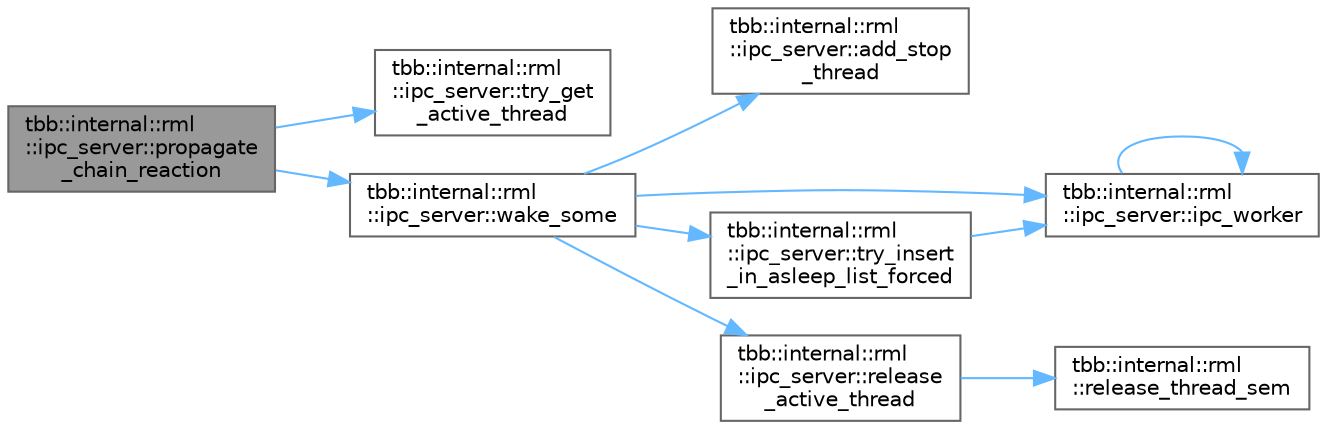 digraph "tbb::internal::rml::ipc_server::propagate_chain_reaction"
{
 // LATEX_PDF_SIZE
  bgcolor="transparent";
  edge [fontname=Helvetica,fontsize=10,labelfontname=Helvetica,labelfontsize=10];
  node [fontname=Helvetica,fontsize=10,shape=box,height=0.2,width=0.4];
  rankdir="LR";
  Node1 [id="Node000001",label="tbb::internal::rml\l::ipc_server::propagate\l_chain_reaction",height=0.2,width=0.4,color="gray40", fillcolor="grey60", style="filled", fontcolor="black",tooltip="Wake up to two sleeping workers, if there are any sleeping."];
  Node1 -> Node2 [id="edge1_Node000001_Node000002",color="steelblue1",style="solid",tooltip=" "];
  Node2 [id="Node000002",label="tbb::internal::rml\l::ipc_server::try_get\l_active_thread",height=0.2,width=0.4,color="grey40", fillcolor="white", style="filled",URL="$classtbb_1_1internal_1_1rml_1_1ipc__server.html#a69a003586124747a3e88eb9fbc8f4f5f",tooltip="Try to get active thread"];
  Node1 -> Node3 [id="edge2_Node000001_Node000003",color="steelblue1",style="solid",tooltip=" "];
  Node3 [id="Node000003",label="tbb::internal::rml\l::ipc_server::wake_some",height=0.2,width=0.4,color="grey40", fillcolor="white", style="filled",URL="$classtbb_1_1internal_1_1rml_1_1ipc__server.html#a422ba5792f880420d5296753d980532d",tooltip="Equivalent of adding additional_slack to my_slack and waking up to 2 threads if my_slack permits."];
  Node3 -> Node4 [id="edge3_Node000003_Node000004",color="steelblue1",style="solid",tooltip=" "];
  Node4 [id="Node000004",label="tbb::internal::rml\l::ipc_server::add_stop\l_thread",height=0.2,width=0.4,color="grey40", fillcolor="white", style="filled",URL="$classtbb_1_1internal_1_1rml_1_1ipc__server.html#ae83aa370c39d72fc304e5c703284d8b6",tooltip="Add thread to stop list"];
  Node3 -> Node5 [id="edge4_Node000003_Node000005",color="steelblue1",style="solid",tooltip=" "];
  Node5 [id="Node000005",label="tbb::internal::rml\l::ipc_server::ipc_worker",height=0.2,width=0.4,color="grey40", fillcolor="white", style="filled",URL="$classtbb_1_1internal_1_1rml_1_1ipc__server.html#a7ebe6ed60119ff42ab9a06ed3ef3f518",tooltip=" "];
  Node5 -> Node5 [id="edge5_Node000005_Node000005",color="steelblue1",style="solid",tooltip=" "];
  Node3 -> Node6 [id="edge6_Node000003_Node000006",color="steelblue1",style="solid",tooltip=" "];
  Node6 [id="Node000006",label="tbb::internal::rml\l::ipc_server::release\l_active_thread",height=0.2,width=0.4,color="grey40", fillcolor="white", style="filled",URL="$classtbb_1_1internal_1_1rml_1_1ipc__server.html#a5e40ca2c85881dff90772c86c78641c8",tooltip="Release active thread"];
  Node6 -> Node7 [id="edge7_Node000006_Node000007",color="steelblue1",style="solid",tooltip=" "];
  Node7 [id="Node000007",label="tbb::internal::rml\l::release_thread_sem",height=0.2,width=0.4,color="grey40", fillcolor="white", style="filled",URL="$namespacetbb_1_1internal_1_1rml.html#a5b6da5160e3db017d2260041b9654404",tooltip=" "];
  Node3 -> Node8 [id="edge8_Node000003_Node000008",color="steelblue1",style="solid",tooltip=" "];
  Node8 [id="Node000008",label="tbb::internal::rml\l::ipc_server::try_insert\l_in_asleep_list_forced",height=0.2,width=0.4,color="grey40", fillcolor="white", style="filled",URL="$classtbb_1_1internal_1_1rml_1_1ipc__server.html#a6d0db8ddfd08895e283eecd45ba2c93e",tooltip="Try to add t to list of sleeping workers even if there is some work to do"];
  Node8 -> Node5 [id="edge9_Node000008_Node000005",color="steelblue1",style="solid",tooltip=" "];
}
